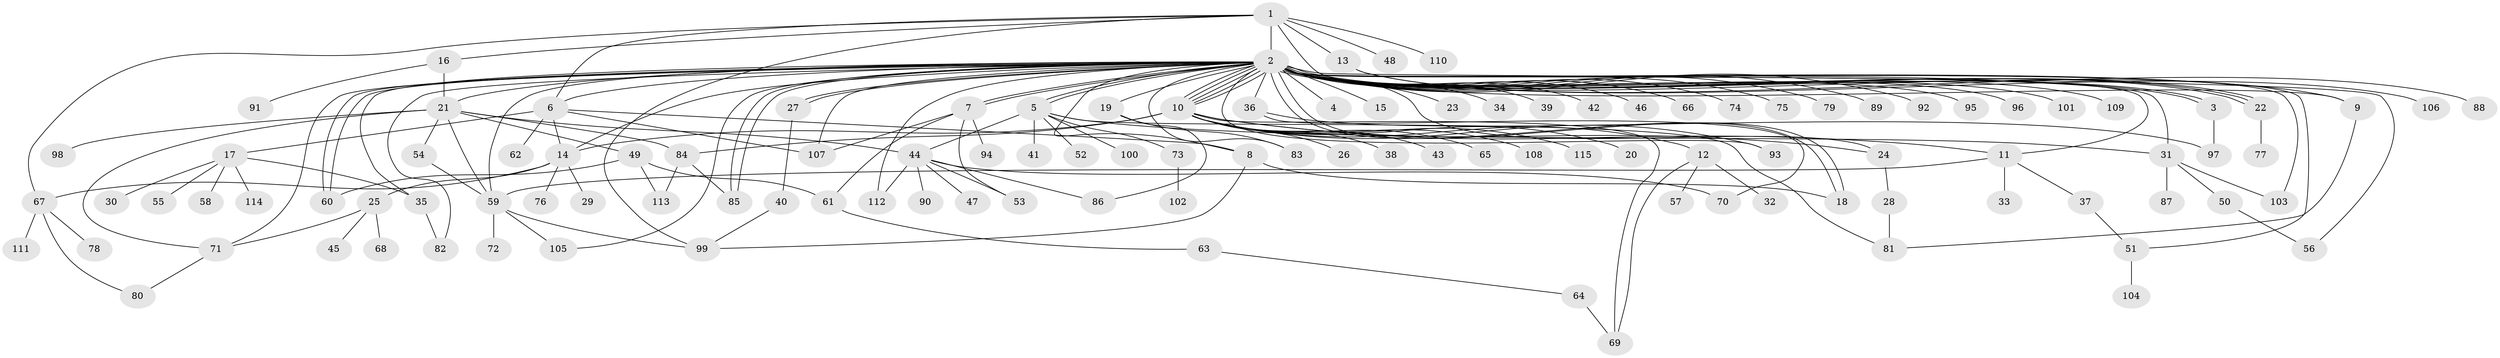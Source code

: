 // Generated by graph-tools (version 1.1) at 2025/11/02/27/25 16:11:10]
// undirected, 115 vertices, 172 edges
graph export_dot {
graph [start="1"]
  node [color=gray90,style=filled];
  1;
  2;
  3;
  4;
  5;
  6;
  7;
  8;
  9;
  10;
  11;
  12;
  13;
  14;
  15;
  16;
  17;
  18;
  19;
  20;
  21;
  22;
  23;
  24;
  25;
  26;
  27;
  28;
  29;
  30;
  31;
  32;
  33;
  34;
  35;
  36;
  37;
  38;
  39;
  40;
  41;
  42;
  43;
  44;
  45;
  46;
  47;
  48;
  49;
  50;
  51;
  52;
  53;
  54;
  55;
  56;
  57;
  58;
  59;
  60;
  61;
  62;
  63;
  64;
  65;
  66;
  67;
  68;
  69;
  70;
  71;
  72;
  73;
  74;
  75;
  76;
  77;
  78;
  79;
  80;
  81;
  82;
  83;
  84;
  85;
  86;
  87;
  88;
  89;
  90;
  91;
  92;
  93;
  94;
  95;
  96;
  97;
  98;
  99;
  100;
  101;
  102;
  103;
  104;
  105;
  106;
  107;
  108;
  109;
  110;
  111;
  112;
  113;
  114;
  115;
  1 -- 2;
  1 -- 6;
  1 -- 9;
  1 -- 13;
  1 -- 16;
  1 -- 48;
  1 -- 67;
  1 -- 99;
  1 -- 110;
  2 -- 3;
  2 -- 3;
  2 -- 4;
  2 -- 5;
  2 -- 5;
  2 -- 6;
  2 -- 7;
  2 -- 7;
  2 -- 8;
  2 -- 9;
  2 -- 10;
  2 -- 10;
  2 -- 10;
  2 -- 10;
  2 -- 10;
  2 -- 11;
  2 -- 14;
  2 -- 15;
  2 -- 18;
  2 -- 18;
  2 -- 19;
  2 -- 21;
  2 -- 22;
  2 -- 22;
  2 -- 22;
  2 -- 23;
  2 -- 24;
  2 -- 27;
  2 -- 27;
  2 -- 31;
  2 -- 34;
  2 -- 35;
  2 -- 36;
  2 -- 39;
  2 -- 42;
  2 -- 46;
  2 -- 51;
  2 -- 56;
  2 -- 59;
  2 -- 60;
  2 -- 60;
  2 -- 66;
  2 -- 71;
  2 -- 74;
  2 -- 75;
  2 -- 79;
  2 -- 82;
  2 -- 83;
  2 -- 85;
  2 -- 85;
  2 -- 89;
  2 -- 92;
  2 -- 93;
  2 -- 95;
  2 -- 96;
  2 -- 101;
  2 -- 103;
  2 -- 105;
  2 -- 107;
  2 -- 109;
  2 -- 112;
  3 -- 97;
  5 -- 31;
  5 -- 41;
  5 -- 44;
  5 -- 52;
  5 -- 73;
  5 -- 81;
  5 -- 100;
  6 -- 8;
  6 -- 14;
  6 -- 17;
  6 -- 62;
  6 -- 107;
  7 -- 53;
  7 -- 61;
  7 -- 94;
  7 -- 107;
  8 -- 18;
  8 -- 99;
  9 -- 81;
  10 -- 11;
  10 -- 12;
  10 -- 14;
  10 -- 20;
  10 -- 24;
  10 -- 26;
  10 -- 38;
  10 -- 43;
  10 -- 65;
  10 -- 69;
  10 -- 84;
  10 -- 93;
  10 -- 108;
  10 -- 115;
  11 -- 33;
  11 -- 37;
  11 -- 59;
  12 -- 32;
  12 -- 57;
  12 -- 69;
  13 -- 88;
  13 -- 106;
  14 -- 25;
  14 -- 29;
  14 -- 67;
  14 -- 76;
  16 -- 21;
  16 -- 91;
  17 -- 30;
  17 -- 35;
  17 -- 55;
  17 -- 58;
  17 -- 114;
  19 -- 83;
  19 -- 86;
  21 -- 44;
  21 -- 49;
  21 -- 54;
  21 -- 59;
  21 -- 71;
  21 -- 84;
  21 -- 98;
  22 -- 77;
  24 -- 28;
  25 -- 45;
  25 -- 68;
  25 -- 71;
  27 -- 40;
  28 -- 81;
  31 -- 50;
  31 -- 87;
  31 -- 103;
  35 -- 82;
  36 -- 70;
  36 -- 97;
  37 -- 51;
  40 -- 99;
  44 -- 47;
  44 -- 53;
  44 -- 70;
  44 -- 86;
  44 -- 90;
  44 -- 112;
  49 -- 60;
  49 -- 61;
  49 -- 113;
  50 -- 56;
  51 -- 104;
  54 -- 59;
  59 -- 72;
  59 -- 99;
  59 -- 105;
  61 -- 63;
  63 -- 64;
  64 -- 69;
  67 -- 78;
  67 -- 80;
  67 -- 111;
  71 -- 80;
  73 -- 102;
  84 -- 85;
  84 -- 113;
}
